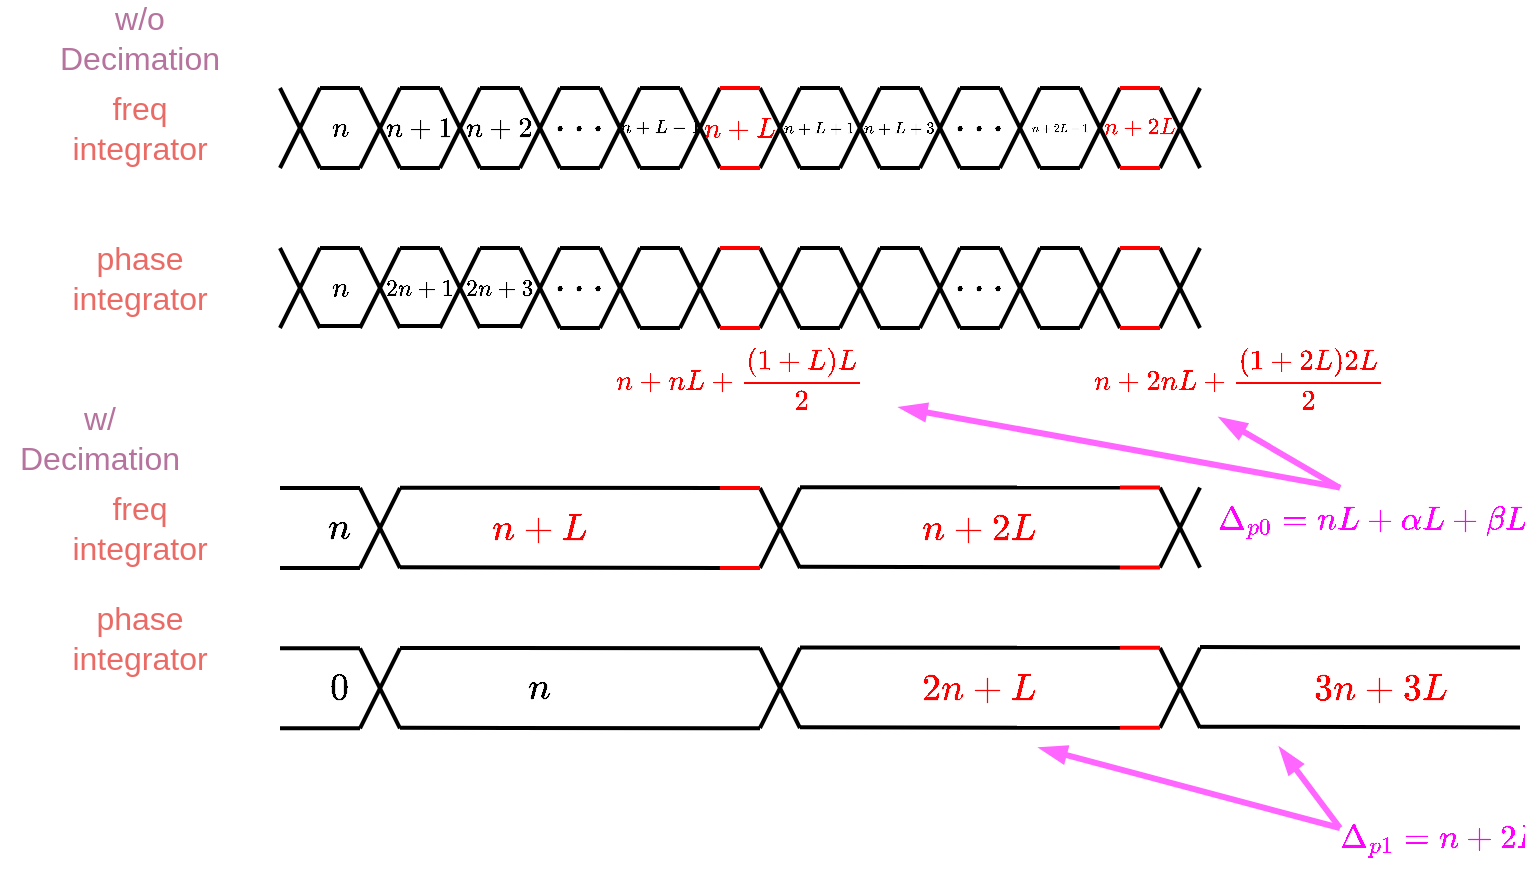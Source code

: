 <mxfile version="24.8.6">
  <diagram name="Page-1" id="_IJzThWEjXdws65PzWOr">
    <mxGraphModel dx="834" dy="651" grid="1" gridSize="10" guides="1" tooltips="1" connect="1" arrows="1" fold="1" page="1" pageScale="1" pageWidth="850" pageHeight="1100" math="1" shadow="0">
      <root>
        <mxCell id="0" />
        <mxCell id="1" parent="0" />
        <mxCell id="9p8t9NVOShXelaTlAj5N-86" value="&lt;font color=&quot;#b5739d&quot; style=&quot;font-size: 16px;&quot;&gt;w/o Decimation&lt;/font&gt;" style="text;html=1;align=center;verticalAlign=middle;whiteSpace=wrap;rounded=0;" vertex="1" parent="1">
          <mxGeometry x="150" y="160" width="100" height="30" as="geometry" />
        </mxCell>
        <mxCell id="9p8t9NVOShXelaTlAj5N-87" value="&lt;font color=&quot;#b5739d&quot; style=&quot;font-size: 16px;&quot;&gt;w/ Decimation&lt;/font&gt;" style="text;html=1;align=center;verticalAlign=middle;whiteSpace=wrap;rounded=0;" vertex="1" parent="1">
          <mxGeometry x="130" y="360" width="100" height="30" as="geometry" />
        </mxCell>
        <mxCell id="9p8t9NVOShXelaTlAj5N-99" value="" style="group;strokeWidth=2;" vertex="1" connectable="0" parent="1">
          <mxGeometry x="270" y="200" width="60" height="40" as="geometry" />
        </mxCell>
        <mxCell id="9p8t9NVOShXelaTlAj5N-93" value="" style="group;strokeWidth=2;" vertex="1" connectable="0" parent="9p8t9NVOShXelaTlAj5N-99">
          <mxGeometry width="20" height="40" as="geometry" />
        </mxCell>
        <mxCell id="9p8t9NVOShXelaTlAj5N-89" value="" style="endArrow=none;html=1;rounded=0;strokeWidth=2;" edge="1" parent="9p8t9NVOShXelaTlAj5N-93">
          <mxGeometry width="50" height="50" relative="1" as="geometry">
            <mxPoint y="40" as="sourcePoint" />
            <mxPoint x="20" as="targetPoint" />
          </mxGeometry>
        </mxCell>
        <mxCell id="9p8t9NVOShXelaTlAj5N-90" value="" style="endArrow=none;html=1;rounded=0;strokeWidth=2;" edge="1" parent="9p8t9NVOShXelaTlAj5N-93">
          <mxGeometry width="50" height="50" relative="1" as="geometry">
            <mxPoint x="20" y="40" as="sourcePoint" />
            <mxPoint as="targetPoint" />
          </mxGeometry>
        </mxCell>
        <mxCell id="9p8t9NVOShXelaTlAj5N-94" value="" style="group;strokeWidth=2;" vertex="1" connectable="0" parent="9p8t9NVOShXelaTlAj5N-99">
          <mxGeometry x="40" width="20" height="40" as="geometry" />
        </mxCell>
        <mxCell id="9p8t9NVOShXelaTlAj5N-95" value="" style="endArrow=none;html=1;rounded=0;strokeWidth=2;" edge="1" parent="9p8t9NVOShXelaTlAj5N-94">
          <mxGeometry width="50" height="50" relative="1" as="geometry">
            <mxPoint y="40" as="sourcePoint" />
            <mxPoint x="20" as="targetPoint" />
          </mxGeometry>
        </mxCell>
        <mxCell id="9p8t9NVOShXelaTlAj5N-96" value="" style="endArrow=none;html=1;rounded=0;strokeWidth=2;" edge="1" parent="9p8t9NVOShXelaTlAj5N-94">
          <mxGeometry width="50" height="50" relative="1" as="geometry">
            <mxPoint x="20" y="40" as="sourcePoint" />
            <mxPoint as="targetPoint" />
          </mxGeometry>
        </mxCell>
        <mxCell id="9p8t9NVOShXelaTlAj5N-97" value="" style="endArrow=none;html=1;rounded=0;strokeWidth=2;" edge="1" parent="9p8t9NVOShXelaTlAj5N-99">
          <mxGeometry width="50" height="50" relative="1" as="geometry">
            <mxPoint x="20" y="40" as="sourcePoint" />
            <mxPoint x="40" y="40" as="targetPoint" />
          </mxGeometry>
        </mxCell>
        <mxCell id="9p8t9NVOShXelaTlAj5N-98" value="" style="endArrow=none;html=1;rounded=0;strokeWidth=2;" edge="1" parent="9p8t9NVOShXelaTlAj5N-99">
          <mxGeometry width="50" height="50" relative="1" as="geometry">
            <mxPoint x="20" as="sourcePoint" />
            <mxPoint x="40" as="targetPoint" />
          </mxGeometry>
        </mxCell>
        <mxCell id="9p8t9NVOShXelaTlAj5N-156" value="$$n$$" style="text;html=1;align=center;verticalAlign=middle;whiteSpace=wrap;rounded=0;" vertex="1" parent="9p8t9NVOShXelaTlAj5N-99">
          <mxGeometry y="5" width="60" height="30" as="geometry" />
        </mxCell>
        <mxCell id="9p8t9NVOShXelaTlAj5N-120" value="" style="group;strokeWidth=2;" vertex="1" connectable="0" parent="1">
          <mxGeometry x="330" y="200" width="40" height="40" as="geometry" />
        </mxCell>
        <mxCell id="9p8t9NVOShXelaTlAj5N-121" value="" style="group;strokeWidth=2;" vertex="1" connectable="0" parent="9p8t9NVOShXelaTlAj5N-120">
          <mxGeometry x="20" width="20" height="40" as="geometry" />
        </mxCell>
        <mxCell id="9p8t9NVOShXelaTlAj5N-122" value="" style="endArrow=none;html=1;rounded=0;strokeWidth=2;" edge="1" parent="9p8t9NVOShXelaTlAj5N-121">
          <mxGeometry width="50" height="50" relative="1" as="geometry">
            <mxPoint y="40" as="sourcePoint" />
            <mxPoint x="20" as="targetPoint" />
          </mxGeometry>
        </mxCell>
        <mxCell id="9p8t9NVOShXelaTlAj5N-123" value="" style="endArrow=none;html=1;rounded=0;strokeWidth=2;" edge="1" parent="9p8t9NVOShXelaTlAj5N-121">
          <mxGeometry width="50" height="50" relative="1" as="geometry">
            <mxPoint x="20" y="40" as="sourcePoint" />
            <mxPoint as="targetPoint" />
          </mxGeometry>
        </mxCell>
        <mxCell id="9p8t9NVOShXelaTlAj5N-124" value="" style="endArrow=none;html=1;rounded=0;strokeWidth=2;" edge="1" parent="9p8t9NVOShXelaTlAj5N-120">
          <mxGeometry width="50" height="50" relative="1" as="geometry">
            <mxPoint y="40" as="sourcePoint" />
            <mxPoint x="20" y="40" as="targetPoint" />
          </mxGeometry>
        </mxCell>
        <mxCell id="9p8t9NVOShXelaTlAj5N-125" value="" style="endArrow=none;html=1;rounded=0;strokeWidth=2;" edge="1" parent="9p8t9NVOShXelaTlAj5N-120">
          <mxGeometry width="50" height="50" relative="1" as="geometry">
            <mxPoint as="sourcePoint" />
            <mxPoint x="20" as="targetPoint" />
          </mxGeometry>
        </mxCell>
        <mxCell id="9p8t9NVOShXelaTlAj5N-157" value="$$n+1$$" style="text;html=1;align=center;verticalAlign=middle;whiteSpace=wrap;rounded=0;" vertex="1" parent="9p8t9NVOShXelaTlAj5N-120">
          <mxGeometry x="-20" y="5" width="60" height="30" as="geometry" />
        </mxCell>
        <mxCell id="9p8t9NVOShXelaTlAj5N-126" value="" style="group;strokeWidth=2;" vertex="1" connectable="0" parent="1">
          <mxGeometry x="370" y="200" width="40" height="40" as="geometry" />
        </mxCell>
        <mxCell id="9p8t9NVOShXelaTlAj5N-127" value="" style="group;strokeWidth=2;" vertex="1" connectable="0" parent="9p8t9NVOShXelaTlAj5N-126">
          <mxGeometry x="20" width="20" height="40" as="geometry" />
        </mxCell>
        <mxCell id="9p8t9NVOShXelaTlAj5N-128" value="" style="endArrow=none;html=1;rounded=0;strokeWidth=2;" edge="1" parent="9p8t9NVOShXelaTlAj5N-127">
          <mxGeometry width="50" height="50" relative="1" as="geometry">
            <mxPoint y="40" as="sourcePoint" />
            <mxPoint x="20" as="targetPoint" />
          </mxGeometry>
        </mxCell>
        <mxCell id="9p8t9NVOShXelaTlAj5N-129" value="" style="endArrow=none;html=1;rounded=0;strokeWidth=2;" edge="1" parent="9p8t9NVOShXelaTlAj5N-127">
          <mxGeometry width="50" height="50" relative="1" as="geometry">
            <mxPoint x="20" y="40" as="sourcePoint" />
            <mxPoint as="targetPoint" />
          </mxGeometry>
        </mxCell>
        <mxCell id="9p8t9NVOShXelaTlAj5N-130" value="" style="endArrow=none;html=1;rounded=0;strokeWidth=2;" edge="1" parent="9p8t9NVOShXelaTlAj5N-126">
          <mxGeometry width="50" height="50" relative="1" as="geometry">
            <mxPoint y="40" as="sourcePoint" />
            <mxPoint x="20" y="40" as="targetPoint" />
          </mxGeometry>
        </mxCell>
        <mxCell id="9p8t9NVOShXelaTlAj5N-131" value="" style="endArrow=none;html=1;rounded=0;strokeWidth=2;" edge="1" parent="9p8t9NVOShXelaTlAj5N-126">
          <mxGeometry width="50" height="50" relative="1" as="geometry">
            <mxPoint as="sourcePoint" />
            <mxPoint x="20" as="targetPoint" />
          </mxGeometry>
        </mxCell>
        <mxCell id="9p8t9NVOShXelaTlAj5N-158" value="$$n+2$$" style="text;html=1;align=center;verticalAlign=middle;whiteSpace=wrap;rounded=0;" vertex="1" parent="9p8t9NVOShXelaTlAj5N-126">
          <mxGeometry x="-20" y="5" width="60" height="30" as="geometry" />
        </mxCell>
        <mxCell id="9p8t9NVOShXelaTlAj5N-132" value="" style="group;strokeWidth=2;" vertex="1" connectable="0" parent="1">
          <mxGeometry x="410" y="200" width="40" height="40" as="geometry" />
        </mxCell>
        <mxCell id="9p8t9NVOShXelaTlAj5N-133" value="" style="group;strokeWidth=2;" vertex="1" connectable="0" parent="9p8t9NVOShXelaTlAj5N-132">
          <mxGeometry x="20" width="20" height="40" as="geometry" />
        </mxCell>
        <mxCell id="9p8t9NVOShXelaTlAj5N-134" value="" style="endArrow=none;html=1;rounded=0;strokeWidth=2;" edge="1" parent="9p8t9NVOShXelaTlAj5N-133">
          <mxGeometry width="50" height="50" relative="1" as="geometry">
            <mxPoint y="40" as="sourcePoint" />
            <mxPoint x="20" as="targetPoint" />
          </mxGeometry>
        </mxCell>
        <mxCell id="9p8t9NVOShXelaTlAj5N-135" value="" style="endArrow=none;html=1;rounded=0;strokeWidth=2;" edge="1" parent="9p8t9NVOShXelaTlAj5N-133">
          <mxGeometry width="50" height="50" relative="1" as="geometry">
            <mxPoint x="20" y="40" as="sourcePoint" />
            <mxPoint as="targetPoint" />
          </mxGeometry>
        </mxCell>
        <mxCell id="9p8t9NVOShXelaTlAj5N-136" value="" style="endArrow=none;html=1;rounded=0;strokeWidth=2;" edge="1" parent="9p8t9NVOShXelaTlAj5N-132">
          <mxGeometry width="50" height="50" relative="1" as="geometry">
            <mxPoint y="40" as="sourcePoint" />
            <mxPoint x="20" y="40" as="targetPoint" />
          </mxGeometry>
        </mxCell>
        <mxCell id="9p8t9NVOShXelaTlAj5N-137" value="" style="endArrow=none;html=1;rounded=0;strokeWidth=2;" edge="1" parent="9p8t9NVOShXelaTlAj5N-132">
          <mxGeometry width="50" height="50" relative="1" as="geometry">
            <mxPoint as="sourcePoint" />
            <mxPoint x="20" as="targetPoint" />
          </mxGeometry>
        </mxCell>
        <mxCell id="9p8t9NVOShXelaTlAj5N-161" value="&lt;font style=&quot;font-size: 18px;&quot;&gt;$$...$$&lt;/font&gt;" style="text;html=1;align=center;verticalAlign=middle;whiteSpace=wrap;rounded=0;" vertex="1" parent="9p8t9NVOShXelaTlAj5N-132">
          <mxGeometry x="-20" y="1" width="60" height="30" as="geometry" />
        </mxCell>
        <mxCell id="9p8t9NVOShXelaTlAj5N-138" value="" style="group;strokeWidth=2;" vertex="1" connectable="0" parent="1">
          <mxGeometry x="450" y="200" width="40" height="40" as="geometry" />
        </mxCell>
        <mxCell id="9p8t9NVOShXelaTlAj5N-139" value="" style="group;strokeWidth=2;" vertex="1" connectable="0" parent="9p8t9NVOShXelaTlAj5N-138">
          <mxGeometry x="20" width="20" height="40" as="geometry" />
        </mxCell>
        <mxCell id="9p8t9NVOShXelaTlAj5N-140" value="" style="endArrow=none;html=1;rounded=0;strokeWidth=2;" edge="1" parent="9p8t9NVOShXelaTlAj5N-139">
          <mxGeometry width="50" height="50" relative="1" as="geometry">
            <mxPoint y="40" as="sourcePoint" />
            <mxPoint x="20" as="targetPoint" />
          </mxGeometry>
        </mxCell>
        <mxCell id="9p8t9NVOShXelaTlAj5N-141" value="" style="endArrow=none;html=1;rounded=0;strokeWidth=2;" edge="1" parent="9p8t9NVOShXelaTlAj5N-139">
          <mxGeometry width="50" height="50" relative="1" as="geometry">
            <mxPoint x="20" y="40" as="sourcePoint" />
            <mxPoint as="targetPoint" />
          </mxGeometry>
        </mxCell>
        <mxCell id="9p8t9NVOShXelaTlAj5N-142" value="" style="endArrow=none;html=1;rounded=0;strokeWidth=2;" edge="1" parent="9p8t9NVOShXelaTlAj5N-138">
          <mxGeometry width="50" height="50" relative="1" as="geometry">
            <mxPoint y="40" as="sourcePoint" />
            <mxPoint x="20" y="40" as="targetPoint" />
          </mxGeometry>
        </mxCell>
        <mxCell id="9p8t9NVOShXelaTlAj5N-143" value="" style="endArrow=none;html=1;rounded=0;strokeWidth=2;" edge="1" parent="9p8t9NVOShXelaTlAj5N-138">
          <mxGeometry width="50" height="50" relative="1" as="geometry">
            <mxPoint as="sourcePoint" />
            <mxPoint x="20" as="targetPoint" />
          </mxGeometry>
        </mxCell>
        <mxCell id="9p8t9NVOShXelaTlAj5N-159" value="&lt;font style=&quot;font-size: 8px;&quot;&gt;$$n+L-1$$&lt;/font&gt;" style="text;html=1;align=center;verticalAlign=middle;whiteSpace=wrap;rounded=0;" vertex="1" parent="9p8t9NVOShXelaTlAj5N-138">
          <mxGeometry x="-20" y="5" width="60" height="30" as="geometry" />
        </mxCell>
        <mxCell id="9p8t9NVOShXelaTlAj5N-144" value="" style="group;strokeWidth=2;" vertex="1" connectable="0" parent="1">
          <mxGeometry x="490" y="200" width="40" height="40" as="geometry" />
        </mxCell>
        <mxCell id="9p8t9NVOShXelaTlAj5N-145" value="" style="group;strokeWidth=2;" vertex="1" connectable="0" parent="9p8t9NVOShXelaTlAj5N-144">
          <mxGeometry x="20" width="20" height="40" as="geometry" />
        </mxCell>
        <mxCell id="9p8t9NVOShXelaTlAj5N-146" value="" style="endArrow=none;html=1;rounded=0;strokeWidth=2;" edge="1" parent="9p8t9NVOShXelaTlAj5N-145">
          <mxGeometry width="50" height="50" relative="1" as="geometry">
            <mxPoint y="40" as="sourcePoint" />
            <mxPoint x="20" as="targetPoint" />
          </mxGeometry>
        </mxCell>
        <mxCell id="9p8t9NVOShXelaTlAj5N-147" value="" style="endArrow=none;html=1;rounded=0;strokeWidth=2;" edge="1" parent="9p8t9NVOShXelaTlAj5N-145">
          <mxGeometry width="50" height="50" relative="1" as="geometry">
            <mxPoint x="20" y="40" as="sourcePoint" />
            <mxPoint as="targetPoint" />
          </mxGeometry>
        </mxCell>
        <mxCell id="9p8t9NVOShXelaTlAj5N-148" value="" style="endArrow=none;html=1;rounded=0;strokeWidth=2;strokeColor=#FF0000;" edge="1" parent="9p8t9NVOShXelaTlAj5N-144">
          <mxGeometry width="50" height="50" relative="1" as="geometry">
            <mxPoint y="40" as="sourcePoint" />
            <mxPoint x="20" y="40" as="targetPoint" />
          </mxGeometry>
        </mxCell>
        <mxCell id="9p8t9NVOShXelaTlAj5N-149" value="" style="endArrow=none;html=1;rounded=0;strokeWidth=2;strokeColor=#FF0000;" edge="1" parent="9p8t9NVOShXelaTlAj5N-144">
          <mxGeometry width="50" height="50" relative="1" as="geometry">
            <mxPoint as="sourcePoint" />
            <mxPoint x="20" as="targetPoint" />
          </mxGeometry>
        </mxCell>
        <mxCell id="9p8t9NVOShXelaTlAj5N-160" value="&lt;font color=&quot;#ff0000&quot;&gt;&lt;b&gt;$$n+L$$&lt;/b&gt;&lt;/font&gt;" style="text;html=1;align=center;verticalAlign=middle;whiteSpace=wrap;rounded=0;" vertex="1" parent="9p8t9NVOShXelaTlAj5N-144">
          <mxGeometry x="-20" y="5" width="60" height="30" as="geometry" />
        </mxCell>
        <mxCell id="9p8t9NVOShXelaTlAj5N-167" value="" style="group;strokeWidth=2;" vertex="1" connectable="0" parent="1">
          <mxGeometry x="530" y="200" width="40" height="40" as="geometry" />
        </mxCell>
        <mxCell id="9p8t9NVOShXelaTlAj5N-168" value="" style="group;strokeWidth=2;" vertex="1" connectable="0" parent="9p8t9NVOShXelaTlAj5N-167">
          <mxGeometry x="20" width="20" height="40" as="geometry" />
        </mxCell>
        <mxCell id="9p8t9NVOShXelaTlAj5N-169" value="" style="endArrow=none;html=1;rounded=0;strokeWidth=2;" edge="1" parent="9p8t9NVOShXelaTlAj5N-168">
          <mxGeometry width="50" height="50" relative="1" as="geometry">
            <mxPoint y="40" as="sourcePoint" />
            <mxPoint x="20" as="targetPoint" />
          </mxGeometry>
        </mxCell>
        <mxCell id="9p8t9NVOShXelaTlAj5N-170" value="" style="endArrow=none;html=1;rounded=0;strokeWidth=2;" edge="1" parent="9p8t9NVOShXelaTlAj5N-168">
          <mxGeometry width="50" height="50" relative="1" as="geometry">
            <mxPoint x="20" y="40" as="sourcePoint" />
            <mxPoint as="targetPoint" />
          </mxGeometry>
        </mxCell>
        <mxCell id="9p8t9NVOShXelaTlAj5N-171" value="" style="endArrow=none;html=1;rounded=0;strokeWidth=2;" edge="1" parent="9p8t9NVOShXelaTlAj5N-167">
          <mxGeometry width="50" height="50" relative="1" as="geometry">
            <mxPoint y="40" as="sourcePoint" />
            <mxPoint x="20" y="40" as="targetPoint" />
          </mxGeometry>
        </mxCell>
        <mxCell id="9p8t9NVOShXelaTlAj5N-172" value="" style="endArrow=none;html=1;rounded=0;strokeWidth=2;" edge="1" parent="9p8t9NVOShXelaTlAj5N-167">
          <mxGeometry width="50" height="50" relative="1" as="geometry">
            <mxPoint as="sourcePoint" />
            <mxPoint x="20" as="targetPoint" />
          </mxGeometry>
        </mxCell>
        <mxCell id="9p8t9NVOShXelaTlAj5N-202" value="&lt;font style=&quot;font-size: 7px;&quot;&gt;$$n+L+1$$&lt;/font&gt;" style="text;html=1;align=center;verticalAlign=middle;whiteSpace=wrap;rounded=0;" vertex="1" parent="9p8t9NVOShXelaTlAj5N-167">
          <mxGeometry x="-20" y="5" width="60" height="30" as="geometry" />
        </mxCell>
        <mxCell id="9p8t9NVOShXelaTlAj5N-174" value="" style="group;strokeWidth=2;" vertex="1" connectable="0" parent="1">
          <mxGeometry x="570" y="200" width="40" height="40" as="geometry" />
        </mxCell>
        <mxCell id="9p8t9NVOShXelaTlAj5N-175" value="" style="group;strokeWidth=2;" vertex="1" connectable="0" parent="9p8t9NVOShXelaTlAj5N-174">
          <mxGeometry x="20" width="20" height="40" as="geometry" />
        </mxCell>
        <mxCell id="9p8t9NVOShXelaTlAj5N-176" value="" style="endArrow=none;html=1;rounded=0;strokeWidth=2;" edge="1" parent="9p8t9NVOShXelaTlAj5N-175">
          <mxGeometry width="50" height="50" relative="1" as="geometry">
            <mxPoint y="40" as="sourcePoint" />
            <mxPoint x="20" as="targetPoint" />
          </mxGeometry>
        </mxCell>
        <mxCell id="9p8t9NVOShXelaTlAj5N-177" value="" style="endArrow=none;html=1;rounded=0;strokeWidth=2;" edge="1" parent="9p8t9NVOShXelaTlAj5N-175">
          <mxGeometry width="50" height="50" relative="1" as="geometry">
            <mxPoint x="20" y="40" as="sourcePoint" />
            <mxPoint as="targetPoint" />
          </mxGeometry>
        </mxCell>
        <mxCell id="9p8t9NVOShXelaTlAj5N-178" value="" style="endArrow=none;html=1;rounded=0;strokeWidth=2;" edge="1" parent="9p8t9NVOShXelaTlAj5N-174">
          <mxGeometry width="50" height="50" relative="1" as="geometry">
            <mxPoint y="40" as="sourcePoint" />
            <mxPoint x="20" y="40" as="targetPoint" />
          </mxGeometry>
        </mxCell>
        <mxCell id="9p8t9NVOShXelaTlAj5N-179" value="" style="endArrow=none;html=1;rounded=0;strokeWidth=2;" edge="1" parent="9p8t9NVOShXelaTlAj5N-174">
          <mxGeometry width="50" height="50" relative="1" as="geometry">
            <mxPoint as="sourcePoint" />
            <mxPoint x="20" as="targetPoint" />
          </mxGeometry>
        </mxCell>
        <mxCell id="9p8t9NVOShXelaTlAj5N-180" value="&lt;font style=&quot;font-size: 7px;&quot;&gt;$$n+L+3$$&lt;/font&gt;" style="text;html=1;align=center;verticalAlign=middle;whiteSpace=wrap;rounded=0;" vertex="1" parent="9p8t9NVOShXelaTlAj5N-174">
          <mxGeometry x="-20" y="5" width="60" height="30" as="geometry" />
        </mxCell>
        <mxCell id="9p8t9NVOShXelaTlAj5N-181" value="" style="group;strokeWidth=2;" vertex="1" connectable="0" parent="1">
          <mxGeometry x="610" y="200" width="40" height="40" as="geometry" />
        </mxCell>
        <mxCell id="9p8t9NVOShXelaTlAj5N-182" value="" style="group;strokeWidth=2;" vertex="1" connectable="0" parent="9p8t9NVOShXelaTlAj5N-181">
          <mxGeometry x="20" width="20" height="40" as="geometry" />
        </mxCell>
        <mxCell id="9p8t9NVOShXelaTlAj5N-183" value="" style="endArrow=none;html=1;rounded=0;strokeWidth=2;" edge="1" parent="9p8t9NVOShXelaTlAj5N-182">
          <mxGeometry width="50" height="50" relative="1" as="geometry">
            <mxPoint y="40" as="sourcePoint" />
            <mxPoint x="20" as="targetPoint" />
          </mxGeometry>
        </mxCell>
        <mxCell id="9p8t9NVOShXelaTlAj5N-184" value="" style="endArrow=none;html=1;rounded=0;strokeWidth=2;" edge="1" parent="9p8t9NVOShXelaTlAj5N-182">
          <mxGeometry width="50" height="50" relative="1" as="geometry">
            <mxPoint x="20" y="40" as="sourcePoint" />
            <mxPoint as="targetPoint" />
          </mxGeometry>
        </mxCell>
        <mxCell id="9p8t9NVOShXelaTlAj5N-185" value="" style="endArrow=none;html=1;rounded=0;strokeWidth=2;" edge="1" parent="9p8t9NVOShXelaTlAj5N-181">
          <mxGeometry width="50" height="50" relative="1" as="geometry">
            <mxPoint y="40" as="sourcePoint" />
            <mxPoint x="20" y="40" as="targetPoint" />
          </mxGeometry>
        </mxCell>
        <mxCell id="9p8t9NVOShXelaTlAj5N-186" value="" style="endArrow=none;html=1;rounded=0;strokeWidth=2;" edge="1" parent="9p8t9NVOShXelaTlAj5N-181">
          <mxGeometry width="50" height="50" relative="1" as="geometry">
            <mxPoint as="sourcePoint" />
            <mxPoint x="20" as="targetPoint" />
          </mxGeometry>
        </mxCell>
        <mxCell id="9p8t9NVOShXelaTlAj5N-187" value="&lt;font style=&quot;font-size: 18px;&quot;&gt;$$...$$&lt;/font&gt;" style="text;html=1;align=center;verticalAlign=middle;whiteSpace=wrap;rounded=0;" vertex="1" parent="9p8t9NVOShXelaTlAj5N-181">
          <mxGeometry x="-20" y="1" width="60" height="30" as="geometry" />
        </mxCell>
        <mxCell id="9p8t9NVOShXelaTlAj5N-188" value="" style="group;strokeWidth=2;" vertex="1" connectable="0" parent="1">
          <mxGeometry x="650" y="200" width="40" height="40" as="geometry" />
        </mxCell>
        <mxCell id="9p8t9NVOShXelaTlAj5N-189" value="" style="group;strokeWidth=2;" vertex="1" connectable="0" parent="9p8t9NVOShXelaTlAj5N-188">
          <mxGeometry x="20" width="20" height="40" as="geometry" />
        </mxCell>
        <mxCell id="9p8t9NVOShXelaTlAj5N-190" value="" style="endArrow=none;html=1;rounded=0;strokeWidth=2;" edge="1" parent="9p8t9NVOShXelaTlAj5N-189">
          <mxGeometry width="50" height="50" relative="1" as="geometry">
            <mxPoint y="40" as="sourcePoint" />
            <mxPoint x="20" as="targetPoint" />
          </mxGeometry>
        </mxCell>
        <mxCell id="9p8t9NVOShXelaTlAj5N-191" value="" style="endArrow=none;html=1;rounded=0;strokeWidth=2;" edge="1" parent="9p8t9NVOShXelaTlAj5N-189">
          <mxGeometry width="50" height="50" relative="1" as="geometry">
            <mxPoint x="20" y="40" as="sourcePoint" />
            <mxPoint as="targetPoint" />
          </mxGeometry>
        </mxCell>
        <mxCell id="9p8t9NVOShXelaTlAj5N-192" value="" style="endArrow=none;html=1;rounded=0;strokeWidth=2;" edge="1" parent="9p8t9NVOShXelaTlAj5N-188">
          <mxGeometry width="50" height="50" relative="1" as="geometry">
            <mxPoint y="40" as="sourcePoint" />
            <mxPoint x="20" y="40" as="targetPoint" />
          </mxGeometry>
        </mxCell>
        <mxCell id="9p8t9NVOShXelaTlAj5N-193" value="" style="endArrow=none;html=1;rounded=0;strokeWidth=2;" edge="1" parent="9p8t9NVOShXelaTlAj5N-188">
          <mxGeometry width="50" height="50" relative="1" as="geometry">
            <mxPoint as="sourcePoint" />
            <mxPoint x="20" as="targetPoint" />
          </mxGeometry>
        </mxCell>
        <mxCell id="9p8t9NVOShXelaTlAj5N-194" value="&lt;font style=&quot;font-size: 5px;&quot;&gt;$$n+2L-1$$&lt;/font&gt;" style="text;html=1;align=center;verticalAlign=middle;whiteSpace=wrap;rounded=0;" vertex="1" parent="9p8t9NVOShXelaTlAj5N-188">
          <mxGeometry x="-20" y="5" width="60" height="30" as="geometry" />
        </mxCell>
        <mxCell id="9p8t9NVOShXelaTlAj5N-195" value="" style="group;strokeWidth=2;" vertex="1" connectable="0" parent="1">
          <mxGeometry x="690" y="200" width="40" height="40" as="geometry" />
        </mxCell>
        <mxCell id="9p8t9NVOShXelaTlAj5N-196" value="" style="group;strokeWidth=2;" vertex="1" connectable="0" parent="9p8t9NVOShXelaTlAj5N-195">
          <mxGeometry x="20" width="20" height="40" as="geometry" />
        </mxCell>
        <mxCell id="9p8t9NVOShXelaTlAj5N-197" value="" style="endArrow=none;html=1;rounded=0;strokeWidth=2;" edge="1" parent="9p8t9NVOShXelaTlAj5N-196">
          <mxGeometry width="50" height="50" relative="1" as="geometry">
            <mxPoint y="40" as="sourcePoint" />
            <mxPoint x="20" as="targetPoint" />
          </mxGeometry>
        </mxCell>
        <mxCell id="9p8t9NVOShXelaTlAj5N-198" value="" style="endArrow=none;html=1;rounded=0;strokeWidth=2;" edge="1" parent="9p8t9NVOShXelaTlAj5N-196">
          <mxGeometry width="50" height="50" relative="1" as="geometry">
            <mxPoint x="20" y="40" as="sourcePoint" />
            <mxPoint as="targetPoint" />
          </mxGeometry>
        </mxCell>
        <mxCell id="9p8t9NVOShXelaTlAj5N-199" value="" style="endArrow=none;html=1;rounded=0;strokeWidth=2;strokeColor=#FF0000;" edge="1" parent="9p8t9NVOShXelaTlAj5N-195">
          <mxGeometry width="50" height="50" relative="1" as="geometry">
            <mxPoint y="40" as="sourcePoint" />
            <mxPoint x="20" y="40" as="targetPoint" />
          </mxGeometry>
        </mxCell>
        <mxCell id="9p8t9NVOShXelaTlAj5N-200" value="" style="endArrow=none;html=1;rounded=0;strokeWidth=2;strokeColor=#FF0000;" edge="1" parent="9p8t9NVOShXelaTlAj5N-195">
          <mxGeometry width="50" height="50" relative="1" as="geometry">
            <mxPoint as="sourcePoint" />
            <mxPoint x="20" as="targetPoint" />
          </mxGeometry>
        </mxCell>
        <mxCell id="9p8t9NVOShXelaTlAj5N-201" value="&lt;font size=&quot;1&quot; color=&quot;#ff0000&quot;&gt;&lt;b style=&quot;&quot;&gt;$$n+2L$$&lt;/b&gt;&lt;/font&gt;" style="text;html=1;align=center;verticalAlign=middle;whiteSpace=wrap;rounded=0;" vertex="1" parent="9p8t9NVOShXelaTlAj5N-195">
          <mxGeometry x="-20" y="5" width="60" height="30" as="geometry" />
        </mxCell>
        <mxCell id="9p8t9NVOShXelaTlAj5N-203" value="&lt;font color=&quot;#ea6b66&quot; style=&quot;font-size: 16px;&quot;&gt;freq integrator&lt;/font&gt;" style="text;html=1;align=center;verticalAlign=middle;whiteSpace=wrap;rounded=0;" vertex="1" parent="1">
          <mxGeometry x="150" y="205" width="100" height="30" as="geometry" />
        </mxCell>
        <mxCell id="9p8t9NVOShXelaTlAj5N-204" value="&lt;font color=&quot;#ea6b66&quot; style=&quot;font-size: 16px;&quot;&gt;phase integrator&lt;/font&gt;" style="text;html=1;align=center;verticalAlign=middle;whiteSpace=wrap;rounded=0;" vertex="1" parent="1">
          <mxGeometry x="150" y="280" width="100" height="30" as="geometry" />
        </mxCell>
        <mxCell id="9p8t9NVOShXelaTlAj5N-205" value="" style="group;strokeWidth=2;" vertex="1" connectable="0" parent="1">
          <mxGeometry x="270" y="280" width="60" height="40" as="geometry" />
        </mxCell>
        <mxCell id="9p8t9NVOShXelaTlAj5N-206" value="" style="group;strokeWidth=2;" vertex="1" connectable="0" parent="9p8t9NVOShXelaTlAj5N-205">
          <mxGeometry width="20" height="40" as="geometry" />
        </mxCell>
        <mxCell id="9p8t9NVOShXelaTlAj5N-207" value="" style="endArrow=none;html=1;rounded=0;strokeWidth=2;" edge="1" parent="9p8t9NVOShXelaTlAj5N-206">
          <mxGeometry width="50" height="50" relative="1" as="geometry">
            <mxPoint y="40" as="sourcePoint" />
            <mxPoint x="20" as="targetPoint" />
          </mxGeometry>
        </mxCell>
        <mxCell id="9p8t9NVOShXelaTlAj5N-208" value="" style="endArrow=none;html=1;rounded=0;strokeWidth=2;" edge="1" parent="9p8t9NVOShXelaTlAj5N-206">
          <mxGeometry width="50" height="50" relative="1" as="geometry">
            <mxPoint x="20" y="40" as="sourcePoint" />
            <mxPoint as="targetPoint" />
          </mxGeometry>
        </mxCell>
        <mxCell id="9p8t9NVOShXelaTlAj5N-209" value="" style="group;strokeWidth=2;" vertex="1" connectable="0" parent="9p8t9NVOShXelaTlAj5N-205">
          <mxGeometry x="40" width="20" height="40" as="geometry" />
        </mxCell>
        <mxCell id="9p8t9NVOShXelaTlAj5N-210" value="" style="endArrow=none;html=1;rounded=0;strokeWidth=2;" edge="1" parent="9p8t9NVOShXelaTlAj5N-209">
          <mxGeometry width="50" height="50" relative="1" as="geometry">
            <mxPoint y="40" as="sourcePoint" />
            <mxPoint x="20" as="targetPoint" />
          </mxGeometry>
        </mxCell>
        <mxCell id="9p8t9NVOShXelaTlAj5N-211" value="" style="endArrow=none;html=1;rounded=0;strokeWidth=2;" edge="1" parent="9p8t9NVOShXelaTlAj5N-209">
          <mxGeometry width="50" height="50" relative="1" as="geometry">
            <mxPoint x="20" y="40" as="sourcePoint" />
            <mxPoint as="targetPoint" />
          </mxGeometry>
        </mxCell>
        <mxCell id="9p8t9NVOShXelaTlAj5N-212" value="" style="endArrow=none;html=1;rounded=0;strokeWidth=2;" edge="1" parent="9p8t9NVOShXelaTlAj5N-205">
          <mxGeometry width="50" height="50" relative="1" as="geometry">
            <mxPoint x="20" y="39" as="sourcePoint" />
            <mxPoint x="40" y="39" as="targetPoint" />
          </mxGeometry>
        </mxCell>
        <mxCell id="9p8t9NVOShXelaTlAj5N-213" value="" style="endArrow=none;html=1;rounded=0;strokeWidth=2;" edge="1" parent="9p8t9NVOShXelaTlAj5N-205">
          <mxGeometry width="50" height="50" relative="1" as="geometry">
            <mxPoint x="20" as="sourcePoint" />
            <mxPoint x="40" as="targetPoint" />
          </mxGeometry>
        </mxCell>
        <mxCell id="9p8t9NVOShXelaTlAj5N-215" value="" style="group;strokeWidth=2;" vertex="1" connectable="0" parent="1">
          <mxGeometry x="330" y="280" width="40" height="40" as="geometry" />
        </mxCell>
        <mxCell id="9p8t9NVOShXelaTlAj5N-216" value="" style="group;strokeWidth=2;" vertex="1" connectable="0" parent="9p8t9NVOShXelaTlAj5N-215">
          <mxGeometry x="20" width="20" height="40" as="geometry" />
        </mxCell>
        <mxCell id="9p8t9NVOShXelaTlAj5N-217" value="" style="endArrow=none;html=1;rounded=0;strokeWidth=2;" edge="1" parent="9p8t9NVOShXelaTlAj5N-216">
          <mxGeometry width="50" height="50" relative="1" as="geometry">
            <mxPoint y="40" as="sourcePoint" />
            <mxPoint x="20" as="targetPoint" />
          </mxGeometry>
        </mxCell>
        <mxCell id="9p8t9NVOShXelaTlAj5N-218" value="" style="endArrow=none;html=1;rounded=0;strokeWidth=2;" edge="1" parent="9p8t9NVOShXelaTlAj5N-216">
          <mxGeometry width="50" height="50" relative="1" as="geometry">
            <mxPoint x="20" y="40" as="sourcePoint" />
            <mxPoint as="targetPoint" />
          </mxGeometry>
        </mxCell>
        <mxCell id="9p8t9NVOShXelaTlAj5N-219" value="" style="endArrow=none;html=1;rounded=0;strokeWidth=2;" edge="1" parent="9p8t9NVOShXelaTlAj5N-215">
          <mxGeometry width="50" height="50" relative="1" as="geometry">
            <mxPoint y="39" as="sourcePoint" />
            <mxPoint x="20" y="39" as="targetPoint" />
          </mxGeometry>
        </mxCell>
        <mxCell id="9p8t9NVOShXelaTlAj5N-220" value="" style="endArrow=none;html=1;rounded=0;strokeWidth=2;" edge="1" parent="9p8t9NVOShXelaTlAj5N-215">
          <mxGeometry width="50" height="50" relative="1" as="geometry">
            <mxPoint as="sourcePoint" />
            <mxPoint x="20" as="targetPoint" />
          </mxGeometry>
        </mxCell>
        <mxCell id="9p8t9NVOShXelaTlAj5N-222" value="" style="group;strokeWidth=2;" vertex="1" connectable="0" parent="1">
          <mxGeometry x="370" y="280" width="40" height="40" as="geometry" />
        </mxCell>
        <mxCell id="9p8t9NVOShXelaTlAj5N-223" value="" style="group;strokeWidth=2;" vertex="1" connectable="0" parent="9p8t9NVOShXelaTlAj5N-222">
          <mxGeometry x="20" width="20" height="40" as="geometry" />
        </mxCell>
        <mxCell id="9p8t9NVOShXelaTlAj5N-224" value="" style="endArrow=none;html=1;rounded=0;strokeWidth=2;" edge="1" parent="9p8t9NVOShXelaTlAj5N-223">
          <mxGeometry width="50" height="50" relative="1" as="geometry">
            <mxPoint y="40" as="sourcePoint" />
            <mxPoint x="20" as="targetPoint" />
          </mxGeometry>
        </mxCell>
        <mxCell id="9p8t9NVOShXelaTlAj5N-225" value="" style="endArrow=none;html=1;rounded=0;strokeWidth=2;" edge="1" parent="9p8t9NVOShXelaTlAj5N-223">
          <mxGeometry width="50" height="50" relative="1" as="geometry">
            <mxPoint x="20" y="40" as="sourcePoint" />
            <mxPoint as="targetPoint" />
          </mxGeometry>
        </mxCell>
        <mxCell id="9p8t9NVOShXelaTlAj5N-226" value="" style="endArrow=none;html=1;rounded=0;strokeWidth=2;" edge="1" parent="9p8t9NVOShXelaTlAj5N-222">
          <mxGeometry width="50" height="50" relative="1" as="geometry">
            <mxPoint y="39" as="sourcePoint" />
            <mxPoint x="20" y="39" as="targetPoint" />
          </mxGeometry>
        </mxCell>
        <mxCell id="9p8t9NVOShXelaTlAj5N-227" value="" style="endArrow=none;html=1;rounded=0;strokeWidth=2;" edge="1" parent="9p8t9NVOShXelaTlAj5N-222">
          <mxGeometry width="50" height="50" relative="1" as="geometry">
            <mxPoint as="sourcePoint" />
            <mxPoint x="20" as="targetPoint" />
          </mxGeometry>
        </mxCell>
        <mxCell id="9p8t9NVOShXelaTlAj5N-229" value="" style="group;strokeWidth=2;" vertex="1" connectable="0" parent="1">
          <mxGeometry x="410" y="280" width="40" height="40" as="geometry" />
        </mxCell>
        <mxCell id="9p8t9NVOShXelaTlAj5N-230" value="" style="group;strokeWidth=2;" vertex="1" connectable="0" parent="9p8t9NVOShXelaTlAj5N-229">
          <mxGeometry x="20" width="20" height="40" as="geometry" />
        </mxCell>
        <mxCell id="9p8t9NVOShXelaTlAj5N-231" value="" style="endArrow=none;html=1;rounded=0;strokeWidth=2;" edge="1" parent="9p8t9NVOShXelaTlAj5N-230">
          <mxGeometry width="50" height="50" relative="1" as="geometry">
            <mxPoint y="40" as="sourcePoint" />
            <mxPoint x="20" as="targetPoint" />
          </mxGeometry>
        </mxCell>
        <mxCell id="9p8t9NVOShXelaTlAj5N-232" value="" style="endArrow=none;html=1;rounded=0;strokeWidth=2;" edge="1" parent="9p8t9NVOShXelaTlAj5N-230">
          <mxGeometry width="50" height="50" relative="1" as="geometry">
            <mxPoint x="20" y="40" as="sourcePoint" />
            <mxPoint as="targetPoint" />
          </mxGeometry>
        </mxCell>
        <mxCell id="9p8t9NVOShXelaTlAj5N-233" value="" style="endArrow=none;html=1;rounded=0;strokeWidth=2;" edge="1" parent="9p8t9NVOShXelaTlAj5N-229">
          <mxGeometry width="50" height="50" relative="1" as="geometry">
            <mxPoint y="40" as="sourcePoint" />
            <mxPoint x="20" y="40" as="targetPoint" />
          </mxGeometry>
        </mxCell>
        <mxCell id="9p8t9NVOShXelaTlAj5N-234" value="" style="endArrow=none;html=1;rounded=0;strokeWidth=2;" edge="1" parent="9p8t9NVOShXelaTlAj5N-229">
          <mxGeometry width="50" height="50" relative="1" as="geometry">
            <mxPoint as="sourcePoint" />
            <mxPoint x="20" as="targetPoint" />
          </mxGeometry>
        </mxCell>
        <mxCell id="9p8t9NVOShXelaTlAj5N-235" value="&lt;font style=&quot;font-size: 18px;&quot;&gt;$$...$$&lt;/font&gt;" style="text;html=1;align=center;verticalAlign=middle;whiteSpace=wrap;rounded=0;" vertex="1" parent="9p8t9NVOShXelaTlAj5N-229">
          <mxGeometry x="-20" y="1" width="60" height="30" as="geometry" />
        </mxCell>
        <mxCell id="9p8t9NVOShXelaTlAj5N-236" value="" style="group;strokeWidth=2;" vertex="1" connectable="0" parent="1">
          <mxGeometry x="450" y="280" width="40" height="40" as="geometry" />
        </mxCell>
        <mxCell id="9p8t9NVOShXelaTlAj5N-237" value="" style="group;strokeWidth=2;" vertex="1" connectable="0" parent="9p8t9NVOShXelaTlAj5N-236">
          <mxGeometry x="20" width="20" height="40" as="geometry" />
        </mxCell>
        <mxCell id="9p8t9NVOShXelaTlAj5N-238" value="" style="endArrow=none;html=1;rounded=0;strokeWidth=2;" edge="1" parent="9p8t9NVOShXelaTlAj5N-237">
          <mxGeometry width="50" height="50" relative="1" as="geometry">
            <mxPoint y="40" as="sourcePoint" />
            <mxPoint x="20" as="targetPoint" />
          </mxGeometry>
        </mxCell>
        <mxCell id="9p8t9NVOShXelaTlAj5N-239" value="" style="endArrow=none;html=1;rounded=0;strokeWidth=2;" edge="1" parent="9p8t9NVOShXelaTlAj5N-237">
          <mxGeometry width="50" height="50" relative="1" as="geometry">
            <mxPoint x="20" y="40" as="sourcePoint" />
            <mxPoint as="targetPoint" />
          </mxGeometry>
        </mxCell>
        <mxCell id="9p8t9NVOShXelaTlAj5N-240" value="" style="endArrow=none;html=1;rounded=0;strokeWidth=2;" edge="1" parent="9p8t9NVOShXelaTlAj5N-236">
          <mxGeometry width="50" height="50" relative="1" as="geometry">
            <mxPoint y="40" as="sourcePoint" />
            <mxPoint x="20" y="40" as="targetPoint" />
          </mxGeometry>
        </mxCell>
        <mxCell id="9p8t9NVOShXelaTlAj5N-241" value="" style="endArrow=none;html=1;rounded=0;strokeWidth=2;" edge="1" parent="9p8t9NVOShXelaTlAj5N-236">
          <mxGeometry width="50" height="50" relative="1" as="geometry">
            <mxPoint as="sourcePoint" />
            <mxPoint x="20" as="targetPoint" />
          </mxGeometry>
        </mxCell>
        <mxCell id="9p8t9NVOShXelaTlAj5N-243" value="" style="group;strokeWidth=2;" vertex="1" connectable="0" parent="1">
          <mxGeometry x="490" y="280" width="40" height="40" as="geometry" />
        </mxCell>
        <mxCell id="9p8t9NVOShXelaTlAj5N-244" value="" style="group;strokeWidth=2;" vertex="1" connectable="0" parent="9p8t9NVOShXelaTlAj5N-243">
          <mxGeometry x="20" width="20" height="40" as="geometry" />
        </mxCell>
        <mxCell id="9p8t9NVOShXelaTlAj5N-245" value="" style="endArrow=none;html=1;rounded=0;strokeWidth=2;" edge="1" parent="9p8t9NVOShXelaTlAj5N-244">
          <mxGeometry width="50" height="50" relative="1" as="geometry">
            <mxPoint y="40" as="sourcePoint" />
            <mxPoint x="20" as="targetPoint" />
          </mxGeometry>
        </mxCell>
        <mxCell id="9p8t9NVOShXelaTlAj5N-246" value="" style="endArrow=none;html=1;rounded=0;strokeWidth=2;" edge="1" parent="9p8t9NVOShXelaTlAj5N-244">
          <mxGeometry width="50" height="50" relative="1" as="geometry">
            <mxPoint x="20" y="40" as="sourcePoint" />
            <mxPoint as="targetPoint" />
          </mxGeometry>
        </mxCell>
        <mxCell id="9p8t9NVOShXelaTlAj5N-247" value="" style="endArrow=none;html=1;rounded=0;strokeWidth=2;strokeColor=#FF0000;" edge="1" parent="9p8t9NVOShXelaTlAj5N-243">
          <mxGeometry width="50" height="50" relative="1" as="geometry">
            <mxPoint y="40" as="sourcePoint" />
            <mxPoint x="20" y="40" as="targetPoint" />
          </mxGeometry>
        </mxCell>
        <mxCell id="9p8t9NVOShXelaTlAj5N-248" value="" style="endArrow=none;html=1;rounded=0;strokeWidth=2;strokeColor=#FF0000;" edge="1" parent="9p8t9NVOShXelaTlAj5N-243">
          <mxGeometry width="50" height="50" relative="1" as="geometry">
            <mxPoint as="sourcePoint" />
            <mxPoint x="20" as="targetPoint" />
          </mxGeometry>
        </mxCell>
        <mxCell id="9p8t9NVOShXelaTlAj5N-255" value="" style="group;strokeWidth=2;" vertex="1" connectable="0" parent="1">
          <mxGeometry x="530" y="280" width="40" height="40" as="geometry" />
        </mxCell>
        <mxCell id="9p8t9NVOShXelaTlAj5N-256" value="" style="group;strokeWidth=2;" vertex="1" connectable="0" parent="9p8t9NVOShXelaTlAj5N-255">
          <mxGeometry x="20" width="20" height="40" as="geometry" />
        </mxCell>
        <mxCell id="9p8t9NVOShXelaTlAj5N-257" value="" style="endArrow=none;html=1;rounded=0;strokeWidth=2;" edge="1" parent="9p8t9NVOShXelaTlAj5N-256">
          <mxGeometry width="50" height="50" relative="1" as="geometry">
            <mxPoint y="40" as="sourcePoint" />
            <mxPoint x="20" as="targetPoint" />
          </mxGeometry>
        </mxCell>
        <mxCell id="9p8t9NVOShXelaTlAj5N-258" value="" style="endArrow=none;html=1;rounded=0;strokeWidth=2;" edge="1" parent="9p8t9NVOShXelaTlAj5N-256">
          <mxGeometry width="50" height="50" relative="1" as="geometry">
            <mxPoint x="20" y="40" as="sourcePoint" />
            <mxPoint as="targetPoint" />
          </mxGeometry>
        </mxCell>
        <mxCell id="9p8t9NVOShXelaTlAj5N-259" value="" style="endArrow=none;html=1;rounded=0;strokeWidth=2;" edge="1" parent="9p8t9NVOShXelaTlAj5N-255">
          <mxGeometry width="50" height="50" relative="1" as="geometry">
            <mxPoint y="40" as="sourcePoint" />
            <mxPoint x="20" y="40" as="targetPoint" />
          </mxGeometry>
        </mxCell>
        <mxCell id="9p8t9NVOShXelaTlAj5N-260" value="" style="endArrow=none;html=1;rounded=0;strokeWidth=2;" edge="1" parent="9p8t9NVOShXelaTlAj5N-255">
          <mxGeometry width="50" height="50" relative="1" as="geometry">
            <mxPoint as="sourcePoint" />
            <mxPoint x="20" as="targetPoint" />
          </mxGeometry>
        </mxCell>
        <mxCell id="9p8t9NVOShXelaTlAj5N-262" value="" style="group;strokeWidth=2;" vertex="1" connectable="0" parent="1">
          <mxGeometry x="570" y="280" width="40" height="40" as="geometry" />
        </mxCell>
        <mxCell id="9p8t9NVOShXelaTlAj5N-263" value="" style="group;strokeWidth=2;" vertex="1" connectable="0" parent="9p8t9NVOShXelaTlAj5N-262">
          <mxGeometry x="20" width="20" height="40" as="geometry" />
        </mxCell>
        <mxCell id="9p8t9NVOShXelaTlAj5N-264" value="" style="endArrow=none;html=1;rounded=0;strokeWidth=2;" edge="1" parent="9p8t9NVOShXelaTlAj5N-263">
          <mxGeometry width="50" height="50" relative="1" as="geometry">
            <mxPoint y="40" as="sourcePoint" />
            <mxPoint x="20" as="targetPoint" />
          </mxGeometry>
        </mxCell>
        <mxCell id="9p8t9NVOShXelaTlAj5N-265" value="" style="endArrow=none;html=1;rounded=0;strokeWidth=2;" edge="1" parent="9p8t9NVOShXelaTlAj5N-263">
          <mxGeometry width="50" height="50" relative="1" as="geometry">
            <mxPoint x="20" y="40" as="sourcePoint" />
            <mxPoint as="targetPoint" />
          </mxGeometry>
        </mxCell>
        <mxCell id="9p8t9NVOShXelaTlAj5N-266" value="" style="endArrow=none;html=1;rounded=0;strokeWidth=2;" edge="1" parent="9p8t9NVOShXelaTlAj5N-262">
          <mxGeometry width="50" height="50" relative="1" as="geometry">
            <mxPoint y="40" as="sourcePoint" />
            <mxPoint x="20" y="40" as="targetPoint" />
          </mxGeometry>
        </mxCell>
        <mxCell id="9p8t9NVOShXelaTlAj5N-267" value="" style="endArrow=none;html=1;rounded=0;strokeWidth=2;" edge="1" parent="9p8t9NVOShXelaTlAj5N-262">
          <mxGeometry width="50" height="50" relative="1" as="geometry">
            <mxPoint as="sourcePoint" />
            <mxPoint x="20" as="targetPoint" />
          </mxGeometry>
        </mxCell>
        <mxCell id="9p8t9NVOShXelaTlAj5N-269" value="" style="group;strokeWidth=2;" vertex="1" connectable="0" parent="1">
          <mxGeometry x="610" y="280" width="40" height="40" as="geometry" />
        </mxCell>
        <mxCell id="9p8t9NVOShXelaTlAj5N-270" value="" style="group;strokeWidth=2;" vertex="1" connectable="0" parent="9p8t9NVOShXelaTlAj5N-269">
          <mxGeometry x="20" width="20" height="40" as="geometry" />
        </mxCell>
        <mxCell id="9p8t9NVOShXelaTlAj5N-271" value="" style="endArrow=none;html=1;rounded=0;strokeWidth=2;" edge="1" parent="9p8t9NVOShXelaTlAj5N-270">
          <mxGeometry width="50" height="50" relative="1" as="geometry">
            <mxPoint y="40" as="sourcePoint" />
            <mxPoint x="20" as="targetPoint" />
          </mxGeometry>
        </mxCell>
        <mxCell id="9p8t9NVOShXelaTlAj5N-272" value="" style="endArrow=none;html=1;rounded=0;strokeWidth=2;" edge="1" parent="9p8t9NVOShXelaTlAj5N-270">
          <mxGeometry width="50" height="50" relative="1" as="geometry">
            <mxPoint x="20" y="40" as="sourcePoint" />
            <mxPoint as="targetPoint" />
          </mxGeometry>
        </mxCell>
        <mxCell id="9p8t9NVOShXelaTlAj5N-273" value="" style="endArrow=none;html=1;rounded=0;strokeWidth=2;" edge="1" parent="9p8t9NVOShXelaTlAj5N-269">
          <mxGeometry width="50" height="50" relative="1" as="geometry">
            <mxPoint y="40" as="sourcePoint" />
            <mxPoint x="20" y="40" as="targetPoint" />
          </mxGeometry>
        </mxCell>
        <mxCell id="9p8t9NVOShXelaTlAj5N-274" value="" style="endArrow=none;html=1;rounded=0;strokeWidth=2;" edge="1" parent="9p8t9NVOShXelaTlAj5N-269">
          <mxGeometry width="50" height="50" relative="1" as="geometry">
            <mxPoint as="sourcePoint" />
            <mxPoint x="20" as="targetPoint" />
          </mxGeometry>
        </mxCell>
        <mxCell id="9p8t9NVOShXelaTlAj5N-275" value="&lt;font style=&quot;font-size: 18px;&quot;&gt;$$...$$&lt;/font&gt;" style="text;html=1;align=center;verticalAlign=middle;whiteSpace=wrap;rounded=0;" vertex="1" parent="9p8t9NVOShXelaTlAj5N-269">
          <mxGeometry x="-20" y="1" width="60" height="30" as="geometry" />
        </mxCell>
        <mxCell id="9p8t9NVOShXelaTlAj5N-276" value="" style="group;strokeWidth=2;" vertex="1" connectable="0" parent="1">
          <mxGeometry x="650" y="280" width="40" height="40" as="geometry" />
        </mxCell>
        <mxCell id="9p8t9NVOShXelaTlAj5N-277" value="" style="group;strokeWidth=2;" vertex="1" connectable="0" parent="9p8t9NVOShXelaTlAj5N-276">
          <mxGeometry x="20" width="20" height="40" as="geometry" />
        </mxCell>
        <mxCell id="9p8t9NVOShXelaTlAj5N-278" value="" style="endArrow=none;html=1;rounded=0;strokeWidth=2;" edge="1" parent="9p8t9NVOShXelaTlAj5N-277">
          <mxGeometry width="50" height="50" relative="1" as="geometry">
            <mxPoint y="40" as="sourcePoint" />
            <mxPoint x="20" as="targetPoint" />
          </mxGeometry>
        </mxCell>
        <mxCell id="9p8t9NVOShXelaTlAj5N-279" value="" style="endArrow=none;html=1;rounded=0;strokeWidth=2;" edge="1" parent="9p8t9NVOShXelaTlAj5N-277">
          <mxGeometry width="50" height="50" relative="1" as="geometry">
            <mxPoint x="20" y="40" as="sourcePoint" />
            <mxPoint as="targetPoint" />
          </mxGeometry>
        </mxCell>
        <mxCell id="9p8t9NVOShXelaTlAj5N-280" value="" style="endArrow=none;html=1;rounded=0;strokeWidth=2;" edge="1" parent="9p8t9NVOShXelaTlAj5N-276">
          <mxGeometry width="50" height="50" relative="1" as="geometry">
            <mxPoint y="40" as="sourcePoint" />
            <mxPoint x="20" y="40" as="targetPoint" />
          </mxGeometry>
        </mxCell>
        <mxCell id="9p8t9NVOShXelaTlAj5N-281" value="" style="endArrow=none;html=1;rounded=0;strokeWidth=2;" edge="1" parent="9p8t9NVOShXelaTlAj5N-276">
          <mxGeometry width="50" height="50" relative="1" as="geometry">
            <mxPoint as="sourcePoint" />
            <mxPoint x="20" as="targetPoint" />
          </mxGeometry>
        </mxCell>
        <mxCell id="9p8t9NVOShXelaTlAj5N-283" value="" style="group;strokeWidth=2;" vertex="1" connectable="0" parent="1">
          <mxGeometry x="690" y="280" width="40" height="40" as="geometry" />
        </mxCell>
        <mxCell id="9p8t9NVOShXelaTlAj5N-284" value="" style="group;strokeWidth=2;" vertex="1" connectable="0" parent="9p8t9NVOShXelaTlAj5N-283">
          <mxGeometry x="20" width="20" height="40" as="geometry" />
        </mxCell>
        <mxCell id="9p8t9NVOShXelaTlAj5N-285" value="" style="endArrow=none;html=1;rounded=0;strokeWidth=2;" edge="1" parent="9p8t9NVOShXelaTlAj5N-284">
          <mxGeometry width="50" height="50" relative="1" as="geometry">
            <mxPoint y="40" as="sourcePoint" />
            <mxPoint x="20" as="targetPoint" />
          </mxGeometry>
        </mxCell>
        <mxCell id="9p8t9NVOShXelaTlAj5N-286" value="" style="endArrow=none;html=1;rounded=0;strokeWidth=2;" edge="1" parent="9p8t9NVOShXelaTlAj5N-284">
          <mxGeometry width="50" height="50" relative="1" as="geometry">
            <mxPoint x="20" y="40" as="sourcePoint" />
            <mxPoint as="targetPoint" />
          </mxGeometry>
        </mxCell>
        <mxCell id="9p8t9NVOShXelaTlAj5N-287" value="" style="endArrow=none;html=1;rounded=0;strokeWidth=2;strokeColor=#FF0000;" edge="1" parent="9p8t9NVOShXelaTlAj5N-283">
          <mxGeometry width="50" height="50" relative="1" as="geometry">
            <mxPoint y="40" as="sourcePoint" />
            <mxPoint x="20" y="40" as="targetPoint" />
          </mxGeometry>
        </mxCell>
        <mxCell id="9p8t9NVOShXelaTlAj5N-288" value="" style="endArrow=none;html=1;rounded=0;strokeWidth=2;strokeColor=#FF0000;" edge="1" parent="9p8t9NVOShXelaTlAj5N-283">
          <mxGeometry width="50" height="50" relative="1" as="geometry">
            <mxPoint as="sourcePoint" />
            <mxPoint x="20" as="targetPoint" />
          </mxGeometry>
        </mxCell>
        <mxCell id="9p8t9NVOShXelaTlAj5N-249" value="&lt;font color=&quot;#ff0000&quot;&gt;&lt;b&gt;$$n+nL+\frac{(1+L)L}{2}$$&lt;/b&gt;&lt;/font&gt;" style="text;html=1;align=center;verticalAlign=middle;whiteSpace=wrap;rounded=0;" vertex="1" parent="1">
          <mxGeometry x="470" y="330" width="60" height="30" as="geometry" />
        </mxCell>
        <mxCell id="9p8t9NVOShXelaTlAj5N-214" value="$$n$$" style="text;html=1;align=center;verticalAlign=middle;whiteSpace=wrap;rounded=0;" vertex="1" parent="1">
          <mxGeometry x="270" y="285" width="60" height="30" as="geometry" />
        </mxCell>
        <mxCell id="9p8t9NVOShXelaTlAj5N-291" value="&lt;font style=&quot;font-size: 10px;&quot;&gt;$$2n+1$$&lt;/font&gt;" style="text;html=1;align=center;verticalAlign=middle;whiteSpace=wrap;rounded=0;" vertex="1" parent="1">
          <mxGeometry x="310" y="285" width="60" height="30" as="geometry" />
        </mxCell>
        <mxCell id="9p8t9NVOShXelaTlAj5N-292" value="&lt;font style=&quot;font-size: 10px;&quot;&gt;$$2n+3$$&lt;/font&gt;" style="text;html=1;align=center;verticalAlign=middle;whiteSpace=wrap;rounded=0;" vertex="1" parent="1">
          <mxGeometry x="350" y="285" width="60" height="30" as="geometry" />
        </mxCell>
        <mxCell id="9p8t9NVOShXelaTlAj5N-294" value="&lt;font color=&quot;#ff0000&quot;&gt;&lt;b&gt;$$n+2nL+\frac{(1+2L)2L}{2}$$&lt;/b&gt;&lt;/font&gt;" style="text;html=1;align=center;verticalAlign=middle;whiteSpace=wrap;rounded=0;" vertex="1" parent="1">
          <mxGeometry x="720" y="330" width="60" height="30" as="geometry" />
        </mxCell>
        <mxCell id="9p8t9NVOShXelaTlAj5N-333" value="" style="group;strokeWidth=2;" vertex="1" connectable="0" parent="1">
          <mxGeometry x="490" y="400" width="40" height="40" as="geometry" />
        </mxCell>
        <mxCell id="9p8t9NVOShXelaTlAj5N-334" value="" style="group;strokeWidth=2;" vertex="1" connectable="0" parent="9p8t9NVOShXelaTlAj5N-333">
          <mxGeometry x="20" width="20" height="40" as="geometry" />
        </mxCell>
        <mxCell id="9p8t9NVOShXelaTlAj5N-335" value="" style="endArrow=none;html=1;rounded=0;strokeWidth=2;" edge="1" parent="9p8t9NVOShXelaTlAj5N-334">
          <mxGeometry width="50" height="50" relative="1" as="geometry">
            <mxPoint y="40" as="sourcePoint" />
            <mxPoint x="20" as="targetPoint" />
          </mxGeometry>
        </mxCell>
        <mxCell id="9p8t9NVOShXelaTlAj5N-336" value="" style="endArrow=none;html=1;rounded=0;strokeWidth=2;" edge="1" parent="9p8t9NVOShXelaTlAj5N-334">
          <mxGeometry width="50" height="50" relative="1" as="geometry">
            <mxPoint x="20" y="40" as="sourcePoint" />
            <mxPoint as="targetPoint" />
          </mxGeometry>
        </mxCell>
        <mxCell id="9p8t9NVOShXelaTlAj5N-337" value="" style="endArrow=none;html=1;rounded=0;strokeWidth=2;strokeColor=#FF0000;" edge="1" parent="9p8t9NVOShXelaTlAj5N-333">
          <mxGeometry width="50" height="50" relative="1" as="geometry">
            <mxPoint y="40" as="sourcePoint" />
            <mxPoint x="20" y="40" as="targetPoint" />
          </mxGeometry>
        </mxCell>
        <mxCell id="9p8t9NVOShXelaTlAj5N-338" value="" style="endArrow=none;html=1;rounded=0;strokeWidth=2;strokeColor=#FF0000;" edge="1" parent="9p8t9NVOShXelaTlAj5N-333">
          <mxGeometry width="50" height="50" relative="1" as="geometry">
            <mxPoint as="sourcePoint" />
            <mxPoint x="20" as="targetPoint" />
          </mxGeometry>
        </mxCell>
        <mxCell id="9p8t9NVOShXelaTlAj5N-382" value="" style="endArrow=none;html=1;rounded=0;strokeWidth=2;" edge="1" parent="1">
          <mxGeometry width="50" height="50" relative="1" as="geometry">
            <mxPoint x="330" y="399.84" as="sourcePoint" />
            <mxPoint x="490" y="400" as="targetPoint" />
          </mxGeometry>
        </mxCell>
        <mxCell id="9p8t9NVOShXelaTlAj5N-383" value="" style="endArrow=none;html=1;rounded=0;strokeWidth=2;" edge="1" parent="1">
          <mxGeometry width="50" height="50" relative="1" as="geometry">
            <mxPoint x="330" y="439.67" as="sourcePoint" />
            <mxPoint x="490" y="440" as="targetPoint" />
          </mxGeometry>
        </mxCell>
        <mxCell id="9p8t9NVOShXelaTlAj5N-339" value="&lt;font size=&quot;1&quot; color=&quot;#ff0000&quot;&gt;&lt;b style=&quot;font-size: 16px;&quot;&gt;$$n+L$$&lt;/b&gt;&lt;/font&gt;" style="text;html=1;align=center;verticalAlign=middle;whiteSpace=wrap;rounded=0;" vertex="1" parent="1">
          <mxGeometry x="370" y="405" width="60" height="30" as="geometry" />
        </mxCell>
        <mxCell id="9p8t9NVOShXelaTlAj5N-384" value="" style="group;strokeWidth=2;" vertex="1" connectable="0" parent="1">
          <mxGeometry x="690" y="399.76" width="40" height="40" as="geometry" />
        </mxCell>
        <mxCell id="9p8t9NVOShXelaTlAj5N-385" value="" style="group;strokeWidth=2;" vertex="1" connectable="0" parent="9p8t9NVOShXelaTlAj5N-384">
          <mxGeometry x="20" width="20" height="40" as="geometry" />
        </mxCell>
        <mxCell id="9p8t9NVOShXelaTlAj5N-386" value="" style="endArrow=none;html=1;rounded=0;strokeWidth=2;" edge="1" parent="9p8t9NVOShXelaTlAj5N-385">
          <mxGeometry width="50" height="50" relative="1" as="geometry">
            <mxPoint y="40" as="sourcePoint" />
            <mxPoint x="20" as="targetPoint" />
          </mxGeometry>
        </mxCell>
        <mxCell id="9p8t9NVOShXelaTlAj5N-387" value="" style="endArrow=none;html=1;rounded=0;strokeWidth=2;" edge="1" parent="9p8t9NVOShXelaTlAj5N-385">
          <mxGeometry width="50" height="50" relative="1" as="geometry">
            <mxPoint x="20" y="40" as="sourcePoint" />
            <mxPoint as="targetPoint" />
          </mxGeometry>
        </mxCell>
        <mxCell id="9p8t9NVOShXelaTlAj5N-388" value="" style="endArrow=none;html=1;rounded=0;strokeWidth=2;strokeColor=#FF0000;" edge="1" parent="9p8t9NVOShXelaTlAj5N-384">
          <mxGeometry width="50" height="50" relative="1" as="geometry">
            <mxPoint y="40" as="sourcePoint" />
            <mxPoint x="20" y="40" as="targetPoint" />
          </mxGeometry>
        </mxCell>
        <mxCell id="9p8t9NVOShXelaTlAj5N-389" value="" style="endArrow=none;html=1;rounded=0;strokeWidth=2;strokeColor=#FF0000;" edge="1" parent="9p8t9NVOShXelaTlAj5N-384">
          <mxGeometry width="50" height="50" relative="1" as="geometry">
            <mxPoint as="sourcePoint" />
            <mxPoint x="20" as="targetPoint" />
          </mxGeometry>
        </mxCell>
        <mxCell id="9p8t9NVOShXelaTlAj5N-390" value="" style="endArrow=none;html=1;rounded=0;strokeWidth=2;" edge="1" parent="1">
          <mxGeometry width="50" height="50" relative="1" as="geometry">
            <mxPoint x="530" y="399.6" as="sourcePoint" />
            <mxPoint x="690" y="399.76" as="targetPoint" />
          </mxGeometry>
        </mxCell>
        <mxCell id="9p8t9NVOShXelaTlAj5N-391" value="" style="endArrow=none;html=1;rounded=0;strokeWidth=2;" edge="1" parent="1">
          <mxGeometry width="50" height="50" relative="1" as="geometry">
            <mxPoint x="530" y="439.43" as="sourcePoint" />
            <mxPoint x="690" y="439.76" as="targetPoint" />
          </mxGeometry>
        </mxCell>
        <mxCell id="9p8t9NVOShXelaTlAj5N-392" value="&lt;font size=&quot;1&quot; color=&quot;#ff0000&quot;&gt;&lt;b style=&quot;font-size: 16px;&quot;&gt;$$n+2L$$&lt;/b&gt;&lt;/font&gt;" style="text;html=1;align=center;verticalAlign=middle;whiteSpace=wrap;rounded=0;" vertex="1" parent="1">
          <mxGeometry x="590" y="405" width="60" height="30" as="geometry" />
        </mxCell>
        <mxCell id="9p8t9NVOShXelaTlAj5N-393" value="&lt;font color=&quot;#ea6b66&quot; style=&quot;font-size: 16px;&quot;&gt;freq integrator&lt;/font&gt;" style="text;html=1;align=center;verticalAlign=middle;whiteSpace=wrap;rounded=0;" vertex="1" parent="1">
          <mxGeometry x="150" y="404.76" width="100" height="30" as="geometry" />
        </mxCell>
        <mxCell id="9p8t9NVOShXelaTlAj5N-299" value="" style="group;strokeWidth=2;" vertex="1" connectable="0" parent="1">
          <mxGeometry x="310" y="400" width="20" height="40" as="geometry" />
        </mxCell>
        <mxCell id="9p8t9NVOShXelaTlAj5N-300" value="" style="endArrow=none;html=1;rounded=0;strokeWidth=2;" edge="1" parent="9p8t9NVOShXelaTlAj5N-299">
          <mxGeometry width="50" height="50" relative="1" as="geometry">
            <mxPoint y="40" as="sourcePoint" />
            <mxPoint x="20" as="targetPoint" />
          </mxGeometry>
        </mxCell>
        <mxCell id="9p8t9NVOShXelaTlAj5N-301" value="" style="endArrow=none;html=1;rounded=0;strokeWidth=2;" edge="1" parent="9p8t9NVOShXelaTlAj5N-299">
          <mxGeometry width="50" height="50" relative="1" as="geometry">
            <mxPoint x="20" y="40" as="sourcePoint" />
            <mxPoint as="targetPoint" />
          </mxGeometry>
        </mxCell>
        <mxCell id="9p8t9NVOShXelaTlAj5N-302" value="" style="endArrow=none;html=1;rounded=0;strokeWidth=2;" edge="1" parent="1">
          <mxGeometry width="50" height="50" relative="1" as="geometry">
            <mxPoint x="270" y="440" as="sourcePoint" />
            <mxPoint x="310" y="440" as="targetPoint" />
          </mxGeometry>
        </mxCell>
        <mxCell id="9p8t9NVOShXelaTlAj5N-303" value="" style="endArrow=none;html=1;rounded=0;strokeWidth=2;" edge="1" parent="1">
          <mxGeometry width="50" height="50" relative="1" as="geometry">
            <mxPoint x="270" y="400" as="sourcePoint" />
            <mxPoint x="310" y="400" as="targetPoint" />
          </mxGeometry>
        </mxCell>
        <mxCell id="9p8t9NVOShXelaTlAj5N-304" value="&lt;font style=&quot;font-size: 16px;&quot;&gt;$$n$$&lt;/font&gt;" style="text;html=1;align=center;verticalAlign=middle;whiteSpace=wrap;rounded=0;" vertex="1" parent="1">
          <mxGeometry x="270" y="405" width="60" height="30" as="geometry" />
        </mxCell>
        <mxCell id="9p8t9NVOShXelaTlAj5N-394" value="&lt;font color=&quot;#ea6b66&quot; style=&quot;font-size: 16px;&quot;&gt;phase integrator&lt;/font&gt;" style="text;html=1;align=center;verticalAlign=middle;whiteSpace=wrap;rounded=0;" vertex="1" parent="1">
          <mxGeometry x="150" y="460" width="100" height="30" as="geometry" />
        </mxCell>
        <mxCell id="9p8t9NVOShXelaTlAj5N-395" value="" style="group;strokeWidth=2;" vertex="1" connectable="0" parent="1">
          <mxGeometry x="690" y="479.93" width="40" height="40" as="geometry" />
        </mxCell>
        <mxCell id="9p8t9NVOShXelaTlAj5N-396" value="" style="group;strokeWidth=2;" vertex="1" connectable="0" parent="9p8t9NVOShXelaTlAj5N-395">
          <mxGeometry x="20" width="20" height="40" as="geometry" />
        </mxCell>
        <mxCell id="9p8t9NVOShXelaTlAj5N-397" value="" style="endArrow=none;html=1;rounded=0;strokeWidth=2;" edge="1" parent="9p8t9NVOShXelaTlAj5N-396">
          <mxGeometry width="50" height="50" relative="1" as="geometry">
            <mxPoint y="40" as="sourcePoint" />
            <mxPoint x="20" as="targetPoint" />
          </mxGeometry>
        </mxCell>
        <mxCell id="9p8t9NVOShXelaTlAj5N-398" value="" style="endArrow=none;html=1;rounded=0;strokeWidth=2;" edge="1" parent="9p8t9NVOShXelaTlAj5N-396">
          <mxGeometry width="50" height="50" relative="1" as="geometry">
            <mxPoint x="20" y="40" as="sourcePoint" />
            <mxPoint as="targetPoint" />
          </mxGeometry>
        </mxCell>
        <mxCell id="9p8t9NVOShXelaTlAj5N-399" value="" style="endArrow=none;html=1;rounded=0;strokeWidth=2;strokeColor=#FF0000;" edge="1" parent="9p8t9NVOShXelaTlAj5N-395">
          <mxGeometry width="50" height="50" relative="1" as="geometry">
            <mxPoint y="40" as="sourcePoint" />
            <mxPoint x="20" y="40" as="targetPoint" />
          </mxGeometry>
        </mxCell>
        <mxCell id="9p8t9NVOShXelaTlAj5N-400" value="" style="endArrow=none;html=1;rounded=0;strokeWidth=2;strokeColor=#FF0000;" edge="1" parent="9p8t9NVOShXelaTlAj5N-395">
          <mxGeometry width="50" height="50" relative="1" as="geometry">
            <mxPoint as="sourcePoint" />
            <mxPoint x="20" as="targetPoint" />
          </mxGeometry>
        </mxCell>
        <mxCell id="9p8t9NVOShXelaTlAj5N-401" value="" style="endArrow=none;html=1;rounded=0;strokeWidth=2;" edge="1" parent="1">
          <mxGeometry width="50" height="50" relative="1" as="geometry">
            <mxPoint x="530" y="479.77" as="sourcePoint" />
            <mxPoint x="690" y="479.93" as="targetPoint" />
          </mxGeometry>
        </mxCell>
        <mxCell id="9p8t9NVOShXelaTlAj5N-402" value="" style="endArrow=none;html=1;rounded=0;strokeWidth=2;" edge="1" parent="1">
          <mxGeometry width="50" height="50" relative="1" as="geometry">
            <mxPoint x="530" y="519.6" as="sourcePoint" />
            <mxPoint x="690" y="519.93" as="targetPoint" />
          </mxGeometry>
        </mxCell>
        <mxCell id="9p8t9NVOShXelaTlAj5N-403" value="&lt;font size=&quot;1&quot; color=&quot;#ff0000&quot;&gt;&lt;b style=&quot;font-size: 16px;&quot;&gt;$$2n+L$$&lt;/b&gt;&lt;/font&gt;" style="text;html=1;align=center;verticalAlign=middle;whiteSpace=wrap;rounded=0;" vertex="1" parent="1">
          <mxGeometry x="590" y="484.69" width="60" height="30" as="geometry" />
        </mxCell>
        <mxCell id="9p8t9NVOShXelaTlAj5N-410" value="" style="endArrow=none;html=1;rounded=0;strokeWidth=2;" edge="1" parent="1">
          <mxGeometry width="50" height="50" relative="1" as="geometry">
            <mxPoint x="730" y="479.53" as="sourcePoint" />
            <mxPoint x="890" y="479.69" as="targetPoint" />
          </mxGeometry>
        </mxCell>
        <mxCell id="9p8t9NVOShXelaTlAj5N-411" value="" style="endArrow=none;html=1;rounded=0;strokeWidth=2;" edge="1" parent="1">
          <mxGeometry width="50" height="50" relative="1" as="geometry">
            <mxPoint x="730" y="519.36" as="sourcePoint" />
            <mxPoint x="890" y="519.69" as="targetPoint" />
          </mxGeometry>
        </mxCell>
        <mxCell id="9p8t9NVOShXelaTlAj5N-412" value="&lt;font size=&quot;1&quot; color=&quot;#ff0000&quot;&gt;&lt;b style=&quot;font-size: 16px;&quot;&gt;$$3n+3L$$&lt;/b&gt;&lt;/font&gt;" style="text;html=1;align=center;verticalAlign=middle;whiteSpace=wrap;rounded=0;" vertex="1" parent="1">
          <mxGeometry x="790" y="484.93" width="60" height="30" as="geometry" />
        </mxCell>
        <mxCell id="9p8t9NVOShXelaTlAj5N-413" value="" style="group;strokeWidth=2;" vertex="1" connectable="0" parent="1">
          <mxGeometry x="510" y="480" width="20" height="40" as="geometry" />
        </mxCell>
        <mxCell id="9p8t9NVOShXelaTlAj5N-414" value="" style="endArrow=none;html=1;rounded=0;strokeWidth=2;" edge="1" parent="9p8t9NVOShXelaTlAj5N-413">
          <mxGeometry width="50" height="50" relative="1" as="geometry">
            <mxPoint y="40" as="sourcePoint" />
            <mxPoint x="20" as="targetPoint" />
          </mxGeometry>
        </mxCell>
        <mxCell id="9p8t9NVOShXelaTlAj5N-415" value="" style="endArrow=none;html=1;rounded=0;strokeWidth=2;" edge="1" parent="9p8t9NVOShXelaTlAj5N-413">
          <mxGeometry width="50" height="50" relative="1" as="geometry">
            <mxPoint x="20" y="40" as="sourcePoint" />
            <mxPoint as="targetPoint" />
          </mxGeometry>
        </mxCell>
        <mxCell id="9p8t9NVOShXelaTlAj5N-416" value="" style="endArrow=none;html=1;rounded=0;strokeWidth=2;strokeColor=#000000;" edge="1" parent="1">
          <mxGeometry width="50" height="50" relative="1" as="geometry">
            <mxPoint x="490" y="520.16" as="sourcePoint" />
            <mxPoint x="510" y="520.16" as="targetPoint" />
          </mxGeometry>
        </mxCell>
        <mxCell id="9p8t9NVOShXelaTlAj5N-417" value="" style="endArrow=none;html=1;rounded=0;strokeWidth=2;strokeColor=#000000;" edge="1" parent="1">
          <mxGeometry width="50" height="50" relative="1" as="geometry">
            <mxPoint x="490" y="480.16" as="sourcePoint" />
            <mxPoint x="510" y="480.16" as="targetPoint" />
          </mxGeometry>
        </mxCell>
        <mxCell id="9p8t9NVOShXelaTlAj5N-418" value="" style="endArrow=none;html=1;rounded=0;strokeWidth=2;" edge="1" parent="1">
          <mxGeometry width="50" height="50" relative="1" as="geometry">
            <mxPoint x="330" y="480" as="sourcePoint" />
            <mxPoint x="490" y="480.16" as="targetPoint" />
          </mxGeometry>
        </mxCell>
        <mxCell id="9p8t9NVOShXelaTlAj5N-419" value="" style="endArrow=none;html=1;rounded=0;strokeWidth=2;" edge="1" parent="1">
          <mxGeometry width="50" height="50" relative="1" as="geometry">
            <mxPoint x="330" y="519.83" as="sourcePoint" />
            <mxPoint x="490" y="520.16" as="targetPoint" />
          </mxGeometry>
        </mxCell>
        <mxCell id="9p8t9NVOShXelaTlAj5N-420" value="&lt;b style=&quot;&quot;&gt;&lt;font style=&quot;font-size: 16px;&quot;&gt;$$n$$&lt;/font&gt;&lt;/b&gt;" style="text;html=1;align=center;verticalAlign=middle;whiteSpace=wrap;rounded=0;" vertex="1" parent="1">
          <mxGeometry x="370" y="485.16" width="60" height="30" as="geometry" />
        </mxCell>
        <mxCell id="9p8t9NVOShXelaTlAj5N-421" value="" style="group;strokeWidth=2;" vertex="1" connectable="0" parent="1">
          <mxGeometry x="310" y="480.16" width="20" height="40" as="geometry" />
        </mxCell>
        <mxCell id="9p8t9NVOShXelaTlAj5N-422" value="" style="endArrow=none;html=1;rounded=0;strokeWidth=2;" edge="1" parent="9p8t9NVOShXelaTlAj5N-421">
          <mxGeometry width="50" height="50" relative="1" as="geometry">
            <mxPoint y="40" as="sourcePoint" />
            <mxPoint x="20" as="targetPoint" />
          </mxGeometry>
        </mxCell>
        <mxCell id="9p8t9NVOShXelaTlAj5N-423" value="" style="endArrow=none;html=1;rounded=0;strokeWidth=2;" edge="1" parent="9p8t9NVOShXelaTlAj5N-421">
          <mxGeometry width="50" height="50" relative="1" as="geometry">
            <mxPoint x="20" y="40" as="sourcePoint" />
            <mxPoint as="targetPoint" />
          </mxGeometry>
        </mxCell>
        <mxCell id="9p8t9NVOShXelaTlAj5N-424" value="" style="endArrow=none;html=1;rounded=0;strokeWidth=2;" edge="1" parent="1">
          <mxGeometry width="50" height="50" relative="1" as="geometry">
            <mxPoint x="270" y="520.16" as="sourcePoint" />
            <mxPoint x="310" y="520.16" as="targetPoint" />
          </mxGeometry>
        </mxCell>
        <mxCell id="9p8t9NVOShXelaTlAj5N-425" value="" style="endArrow=none;html=1;rounded=0;strokeWidth=2;" edge="1" parent="1">
          <mxGeometry width="50" height="50" relative="1" as="geometry">
            <mxPoint x="270" y="480.16" as="sourcePoint" />
            <mxPoint x="310" y="480.16" as="targetPoint" />
          </mxGeometry>
        </mxCell>
        <mxCell id="9p8t9NVOShXelaTlAj5N-426" value="&lt;font style=&quot;font-size: 16px;&quot;&gt;$$0$$&lt;/font&gt;" style="text;html=1;align=center;verticalAlign=middle;whiteSpace=wrap;rounded=0;" vertex="1" parent="1">
          <mxGeometry x="270" y="485.16" width="60" height="30" as="geometry" />
        </mxCell>
        <mxCell id="9p8t9NVOShXelaTlAj5N-428" value="" style="endArrow=none;html=1;rounded=0;strokeColor=#FF66FF;strokeWidth=3;startArrow=blockThin;startFill=1;" edge="1" parent="1">
          <mxGeometry width="50" height="50" relative="1" as="geometry">
            <mxPoint x="580" y="359.76" as="sourcePoint" />
            <mxPoint x="800" y="399.76" as="targetPoint" />
          </mxGeometry>
        </mxCell>
        <mxCell id="9p8t9NVOShXelaTlAj5N-429" value="" style="endArrow=none;html=1;rounded=0;strokeColor=#FF66FF;strokeWidth=3;startArrow=blockThin;startFill=1;" edge="1" parent="1">
          <mxGeometry width="50" height="50" relative="1" as="geometry">
            <mxPoint x="740" y="365" as="sourcePoint" />
            <mxPoint x="800" y="400" as="targetPoint" />
          </mxGeometry>
        </mxCell>
        <mxCell id="9p8t9NVOShXelaTlAj5N-434" value="&lt;font color=&quot;#ff00ff&quot; style=&quot;font-size: 14px;&quot;&gt;$$\Delta _{p0} = nL+\alpha L +\beta L^2$$&lt;/font&gt;" style="text;html=1;align=center;verticalAlign=middle;whiteSpace=wrap;rounded=0;" vertex="1" parent="1">
          <mxGeometry x="790" y="400" width="60" height="30" as="geometry" />
        </mxCell>
        <mxCell id="9p8t9NVOShXelaTlAj5N-435" value="" style="endArrow=none;html=1;rounded=0;strokeColor=#FF66FF;strokeWidth=3;startArrow=blockThin;startFill=1;" edge="1" parent="1">
          <mxGeometry width="50" height="50" relative="1" as="geometry">
            <mxPoint x="650" y="530" as="sourcePoint" />
            <mxPoint x="800" y="570" as="targetPoint" />
          </mxGeometry>
        </mxCell>
        <mxCell id="9p8t9NVOShXelaTlAj5N-436" value="" style="endArrow=none;html=1;rounded=0;strokeColor=#FF66FF;strokeWidth=3;startArrow=blockThin;startFill=1;" edge="1" parent="1">
          <mxGeometry width="50" height="50" relative="1" as="geometry">
            <mxPoint x="770" y="530" as="sourcePoint" />
            <mxPoint x="800" y="570" as="targetPoint" />
          </mxGeometry>
        </mxCell>
        <mxCell id="9p8t9NVOShXelaTlAj5N-437" value="&lt;font color=&quot;#ff00ff&quot; style=&quot;font-size: 14px;&quot;&gt;$$\Delta _{p1} = n+2L$$&lt;/font&gt;" style="text;html=1;align=center;verticalAlign=middle;whiteSpace=wrap;rounded=0;" vertex="1" parent="1">
          <mxGeometry x="820" y="560" width="60" height="30" as="geometry" />
        </mxCell>
      </root>
    </mxGraphModel>
  </diagram>
</mxfile>
